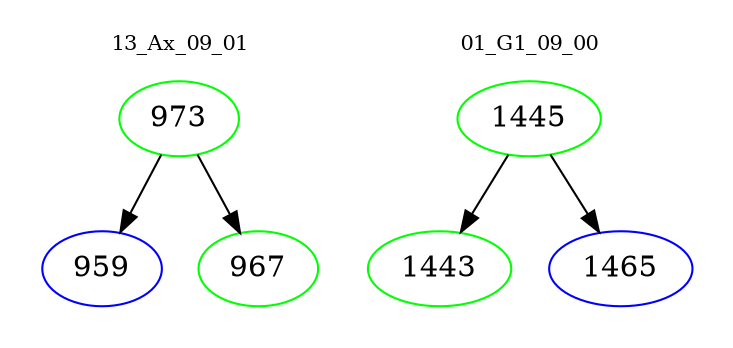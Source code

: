 digraph{
subgraph cluster_0 {
color = white
label = "13_Ax_09_01";
fontsize=10;
T0_973 [label="973", color="green"]
T0_973 -> T0_959 [color="black"]
T0_959 [label="959", color="blue"]
T0_973 -> T0_967 [color="black"]
T0_967 [label="967", color="green"]
}
subgraph cluster_1 {
color = white
label = "01_G1_09_00";
fontsize=10;
T1_1445 [label="1445", color="green"]
T1_1445 -> T1_1443 [color="black"]
T1_1443 [label="1443", color="green"]
T1_1445 -> T1_1465 [color="black"]
T1_1465 [label="1465", color="blue"]
}
}
